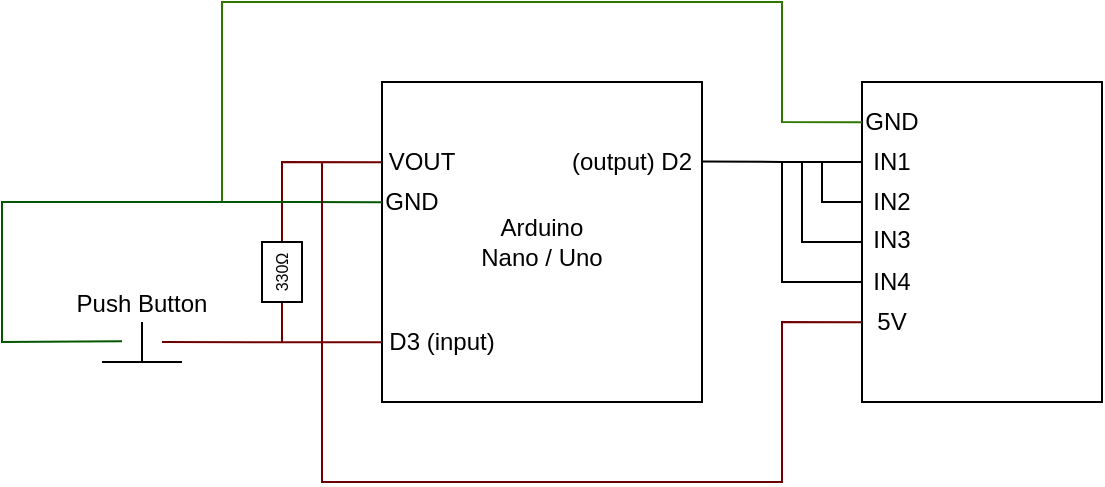 <mxfile>
    <diagram id="DAS_wlPY4LyppoPTMNSo" name="Page-1">
        <mxGraphModel dx="771" dy="545" grid="1" gridSize="10" guides="1" tooltips="1" connect="1" arrows="1" fold="1" page="1" pageScale="1" pageWidth="850" pageHeight="1100" math="0" shadow="0">
            <root>
                <mxCell id="0"/>
                <mxCell id="1" parent="0"/>
                <mxCell id="2" value="Arduino&lt;br&gt;Nano / Uno" style="rounded=0;whiteSpace=wrap;html=1;" parent="1" vertex="1">
                    <mxGeometry x="360" y="280" width="160" height="160" as="geometry"/>
                </mxCell>
                <mxCell id="4" value="VOUT" style="text;html=1;strokeColor=none;fillColor=none;align=center;verticalAlign=middle;whiteSpace=wrap;rounded=0;" parent="1" vertex="1">
                    <mxGeometry x="360" y="310" width="40" height="20" as="geometry"/>
                </mxCell>
                <mxCell id="5" value="GND" style="text;html=1;strokeColor=none;fillColor=none;align=center;verticalAlign=middle;whiteSpace=wrap;rounded=0;" parent="1" vertex="1">
                    <mxGeometry x="360" y="330" width="30" height="20" as="geometry"/>
                </mxCell>
                <mxCell id="6" value="" style="endArrow=none;html=1;exitX=-0.006;exitY=0.144;exitDx=0;exitDy=0;exitPerimeter=0;fillColor=#008a00;strokeColor=#005700;rounded=0;" parent="1" edge="1">
                    <mxGeometry width="50" height="50" relative="1" as="geometry">
                        <mxPoint x="360.0" y="340.16" as="sourcePoint"/>
                        <mxPoint x="320" y="340" as="targetPoint"/>
                    </mxGeometry>
                </mxCell>
                <mxCell id="7" value="D3 (input)" style="text;html=1;strokeColor=none;fillColor=none;align=center;verticalAlign=middle;whiteSpace=wrap;rounded=0;" parent="1" vertex="1">
                    <mxGeometry x="360" y="400" width="60" height="20" as="geometry"/>
                </mxCell>
                <mxCell id="8" value="" style="endArrow=none;html=1;exitX=-0.006;exitY=0.144;exitDx=0;exitDy=0;exitPerimeter=0;fillColor=#a20025;strokeColor=#6F0000;" parent="1" edge="1">
                    <mxGeometry width="50" height="50" relative="1" as="geometry">
                        <mxPoint x="360" y="410.16" as="sourcePoint"/>
                        <mxPoint x="250" y="410" as="targetPoint"/>
                    </mxGeometry>
                </mxCell>
                <mxCell id="9" value="" style="endArrow=none;html=1;exitX=-0.006;exitY=0.144;exitDx=0;exitDy=0;exitPerimeter=0;fillColor=#a20025;strokeColor=#6F0000;entryX=0.5;entryY=0;entryDx=0;entryDy=0;rounded=0;" parent="1" target="36" edge="1">
                    <mxGeometry width="50" height="50" relative="1" as="geometry">
                        <mxPoint x="360.0" y="320.08" as="sourcePoint"/>
                        <mxPoint x="320.0" y="319.92" as="targetPoint"/>
                        <Array as="points">
                            <mxPoint x="310" y="320"/>
                        </Array>
                    </mxGeometry>
                </mxCell>
                <mxCell id="11" value="" style="endArrow=none;html=1;exitX=-0.006;exitY=0.144;exitDx=0;exitDy=0;exitPerimeter=0;" parent="1" edge="1">
                    <mxGeometry width="50" height="50" relative="1" as="geometry">
                        <mxPoint x="560" y="319.94" as="sourcePoint"/>
                        <mxPoint x="520" y="319.78" as="targetPoint"/>
                    </mxGeometry>
                </mxCell>
                <mxCell id="12" value="(output) D2" style="text;html=1;strokeColor=none;fillColor=none;align=center;verticalAlign=middle;whiteSpace=wrap;rounded=0;" parent="1" vertex="1">
                    <mxGeometry x="450" y="310" width="70" height="20" as="geometry"/>
                </mxCell>
                <mxCell id="13" value="" style="rounded=0;whiteSpace=wrap;html=1;" parent="1" vertex="1">
                    <mxGeometry x="600" y="280" width="120" height="160" as="geometry"/>
                </mxCell>
                <mxCell id="14" value="" style="endArrow=none;html=1;" parent="1" edge="1">
                    <mxGeometry width="50" height="50" relative="1" as="geometry">
                        <mxPoint x="600" y="320" as="sourcePoint"/>
                        <mxPoint x="560" y="320" as="targetPoint"/>
                    </mxGeometry>
                </mxCell>
                <mxCell id="15" value="" style="endArrow=none;html=1;rounded=0;" parent="1" edge="1">
                    <mxGeometry width="50" height="50" relative="1" as="geometry">
                        <mxPoint x="600" y="340" as="sourcePoint"/>
                        <mxPoint x="560" y="320" as="targetPoint"/>
                        <Array as="points">
                            <mxPoint x="600" y="340"/>
                            <mxPoint x="580" y="340"/>
                            <mxPoint x="580" y="320"/>
                        </Array>
                    </mxGeometry>
                </mxCell>
                <mxCell id="16" value="" style="endArrow=none;html=1;rounded=0;" parent="1" edge="1">
                    <mxGeometry width="50" height="50" relative="1" as="geometry">
                        <mxPoint x="600" y="360" as="sourcePoint"/>
                        <mxPoint x="560" y="320" as="targetPoint"/>
                        <Array as="points">
                            <mxPoint x="570" y="360"/>
                            <mxPoint x="570" y="320"/>
                        </Array>
                    </mxGeometry>
                </mxCell>
                <mxCell id="17" value="" style="endArrow=none;html=1;rounded=0;" parent="1" edge="1">
                    <mxGeometry width="50" height="50" relative="1" as="geometry">
                        <mxPoint x="600" y="380" as="sourcePoint"/>
                        <mxPoint x="560" y="320" as="targetPoint"/>
                        <Array as="points">
                            <mxPoint x="560" y="380"/>
                        </Array>
                    </mxGeometry>
                </mxCell>
                <mxCell id="18" value="IN1" style="text;html=1;strokeColor=none;fillColor=none;align=center;verticalAlign=middle;whiteSpace=wrap;rounded=0;" parent="1" vertex="1">
                    <mxGeometry x="600" y="310" width="30" height="20" as="geometry"/>
                </mxCell>
                <mxCell id="19" value="IN2" style="text;html=1;strokeColor=none;fillColor=none;align=center;verticalAlign=middle;whiteSpace=wrap;rounded=0;" parent="1" vertex="1">
                    <mxGeometry x="600" y="330" width="30" height="20" as="geometry"/>
                </mxCell>
                <mxCell id="20" value="IN3" style="text;html=1;strokeColor=none;fillColor=none;align=center;verticalAlign=middle;whiteSpace=wrap;rounded=0;" parent="1" vertex="1">
                    <mxGeometry x="600" y="350" width="30" height="17.5" as="geometry"/>
                </mxCell>
                <mxCell id="21" value="IN4" style="text;html=1;strokeColor=none;fillColor=none;align=center;verticalAlign=middle;whiteSpace=wrap;rounded=0;" parent="1" vertex="1">
                    <mxGeometry x="600" y="370" width="30" height="20" as="geometry"/>
                </mxCell>
                <mxCell id="22" value="5V" style="text;html=1;strokeColor=none;fillColor=none;align=center;verticalAlign=middle;whiteSpace=wrap;rounded=0;" parent="1" vertex="1">
                    <mxGeometry x="600" y="390" width="30" height="20" as="geometry"/>
                </mxCell>
                <mxCell id="23" value="GND" style="text;html=1;strokeColor=none;fillColor=none;align=center;verticalAlign=middle;whiteSpace=wrap;rounded=0;" parent="1" vertex="1">
                    <mxGeometry x="600" y="290" width="30" height="20" as="geometry"/>
                </mxCell>
                <mxCell id="24" value="" style="endArrow=none;html=1;exitX=-0.006;exitY=0.144;exitDx=0;exitDy=0;exitPerimeter=0;fillColor=#60a917;strokeColor=#2D7600;rounded=0;" parent="1" edge="1">
                    <mxGeometry width="50" height="50" relative="1" as="geometry">
                        <mxPoint x="600" y="300.16" as="sourcePoint"/>
                        <mxPoint x="280" y="340" as="targetPoint"/>
                        <Array as="points">
                            <mxPoint x="560" y="300"/>
                            <mxPoint x="560" y="240"/>
                            <mxPoint x="420" y="240"/>
                            <mxPoint x="280" y="240"/>
                        </Array>
                    </mxGeometry>
                </mxCell>
                <mxCell id="25" value="" style="endArrow=none;html=1;exitX=-0.006;exitY=0.144;exitDx=0;exitDy=0;exitPerimeter=0;fillColor=#a20025;strokeColor=#6F0000;rounded=0;" parent="1" edge="1">
                    <mxGeometry width="50" height="50" relative="1" as="geometry">
                        <mxPoint x="600" y="400.08" as="sourcePoint"/>
                        <mxPoint x="330" y="320" as="targetPoint"/>
                        <Array as="points">
                            <mxPoint x="560" y="400"/>
                            <mxPoint x="560" y="480"/>
                            <mxPoint x="330" y="480"/>
                        </Array>
                    </mxGeometry>
                </mxCell>
                <mxCell id="27" value="" style="endArrow=none;html=1;rounded=0;fillColor=#008a00;strokeColor=#005700;" parent="1" edge="1">
                    <mxGeometry width="50" height="50" relative="1" as="geometry">
                        <mxPoint x="320" y="340" as="sourcePoint"/>
                        <mxPoint x="230" y="409.63" as="targetPoint"/>
                        <Array as="points">
                            <mxPoint x="170" y="340"/>
                            <mxPoint x="170" y="410"/>
                        </Array>
                    </mxGeometry>
                </mxCell>
                <mxCell id="28" value="" style="endArrow=none;html=1;rounded=0;" parent="1" edge="1">
                    <mxGeometry width="50" height="50" relative="1" as="geometry">
                        <mxPoint x="220" y="420" as="sourcePoint"/>
                        <mxPoint x="260" y="420" as="targetPoint"/>
                    </mxGeometry>
                </mxCell>
                <mxCell id="29" value="" style="endArrow=none;html=1;rounded=0;" parent="1" edge="1">
                    <mxGeometry width="50" height="50" relative="1" as="geometry">
                        <mxPoint x="240" y="420" as="sourcePoint"/>
                        <mxPoint x="240" y="400" as="targetPoint"/>
                    </mxGeometry>
                </mxCell>
                <mxCell id="30" value="Push Button" style="text;html=1;strokeColor=none;fillColor=none;align=center;verticalAlign=middle;whiteSpace=wrap;rounded=0;" parent="1" vertex="1">
                    <mxGeometry x="200" y="382.5" width="80" height="17.5" as="geometry"/>
                </mxCell>
                <mxCell id="37" value="" style="endArrow=none;html=1;rounded=0;fontSize=8;entryX=0.5;entryY=1;entryDx=0;entryDy=0;fillColor=#a20025;strokeColor=#6F0000;" parent="1" target="36" edge="1">
                    <mxGeometry width="50" height="50" relative="1" as="geometry">
                        <mxPoint x="310" y="410" as="sourcePoint"/>
                        <mxPoint x="360" y="360" as="targetPoint"/>
                    </mxGeometry>
                </mxCell>
                <mxCell id="36" value="330Ω" style="rounded=0;whiteSpace=wrap;html=1;horizontal=0;fontSize=8;" parent="1" vertex="1">
                    <mxGeometry x="300" y="360" width="20" height="30" as="geometry"/>
                </mxCell>
            </root>
        </mxGraphModel>
    </diagram>
</mxfile>